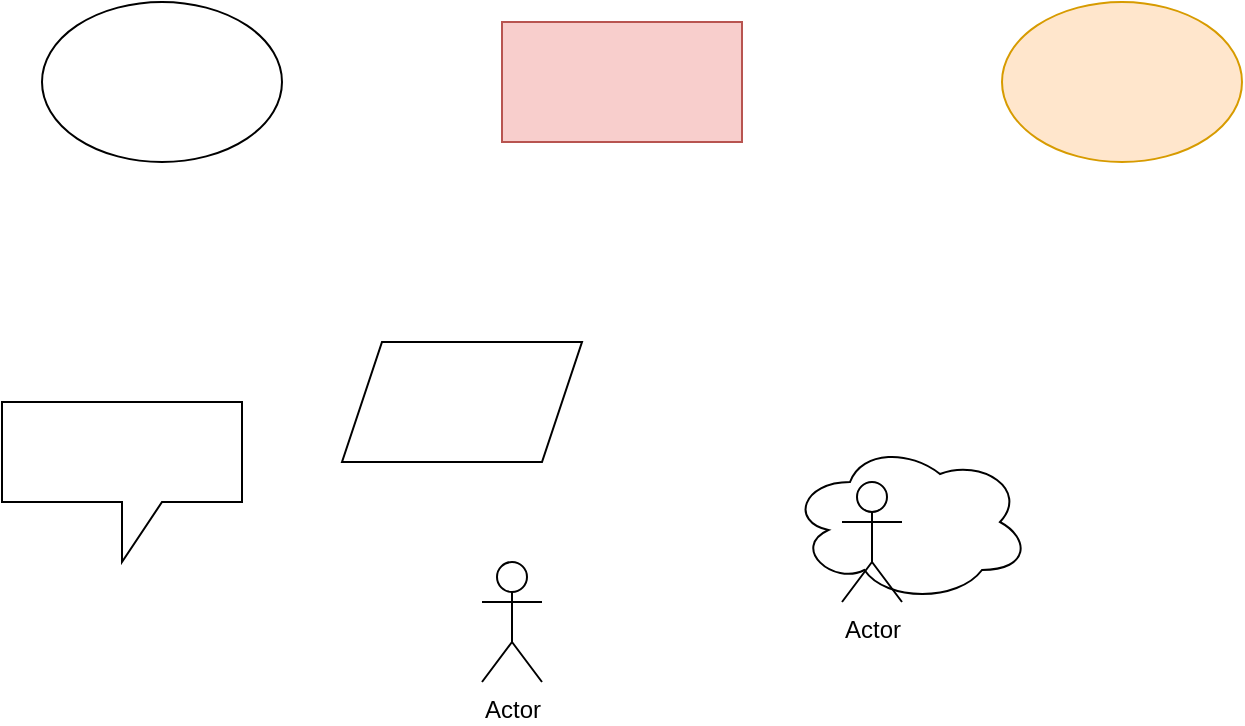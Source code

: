 <mxfile version="22.0.8" type="github">
  <diagram name="第 1 页" id="OsG0Rh_8aH5Wq2_sc4hn">
    <mxGraphModel dx="946" dy="639" grid="1" gridSize="10" guides="1" tooltips="1" connect="1" arrows="1" fold="1" page="1" pageScale="1" pageWidth="827" pageHeight="1169" math="0" shadow="0">
      <root>
        <mxCell id="0" />
        <mxCell id="1" parent="0" />
        <mxCell id="iQOJEw4fVsrXt2nhrL_W-1" value="" style="rounded=0;whiteSpace=wrap;html=1;fillColor=#f8cecc;strokeColor=#b85450;" parent="1" vertex="1">
          <mxGeometry x="270" y="60" width="120" height="60" as="geometry" />
        </mxCell>
        <mxCell id="iQOJEw4fVsrXt2nhrL_W-2" value="" style="ellipse;whiteSpace=wrap;html=1;fillColor=#ffe6cc;strokeColor=#d79b00;" parent="1" vertex="1">
          <mxGeometry x="520" y="50" width="120" height="80" as="geometry" />
        </mxCell>
        <mxCell id="PAA3uSuMPSOfRjTuCzyV-1" value="" style="ellipse;whiteSpace=wrap;html=1;" vertex="1" parent="1">
          <mxGeometry x="40" y="50" width="120" height="80" as="geometry" />
        </mxCell>
        <mxCell id="AcLqitXbma-v69zoWQ_R-1" value="" style="ellipse;shape=cloud;whiteSpace=wrap;html=1;" vertex="1" parent="1">
          <mxGeometry x="414" y="270" width="120" height="80" as="geometry" />
        </mxCell>
        <mxCell id="PAA3uSuMPSOfRjTuCzyV-2" value="" style="shape=parallelogram;perimeter=parallelogramPerimeter;whiteSpace=wrap;html=1;fixedSize=1;" vertex="1" parent="1">
          <mxGeometry x="190" y="220" width="120" height="60" as="geometry" />
        </mxCell>
        <mxCell id="PAA3uSuMPSOfRjTuCzyV-3" value="Actor" style="shape=umlActor;verticalLabelPosition=bottom;verticalAlign=top;html=1;outlineConnect=0;" vertex="1" parent="1">
          <mxGeometry x="440" y="290" width="30" height="60" as="geometry" />
        </mxCell>
        <mxCell id="AcLqitXbma-v69zoWQ_R-2" value="" style="shape=callout;whiteSpace=wrap;html=1;perimeter=calloutPerimeter;" vertex="1" parent="1">
          <mxGeometry x="20" y="250" width="120" height="80" as="geometry" />
        </mxCell>
        <mxCell id="PAA3uSuMPSOfRjTuCzyV-4" value="Actor" style="shape=umlActor;verticalLabelPosition=bottom;verticalAlign=top;html=1;outlineConnect=0;" vertex="1" parent="1">
          <mxGeometry x="260" y="330" width="30" height="60" as="geometry" />
        </mxCell>
      </root>
    </mxGraphModel>
  </diagram>
</mxfile>
